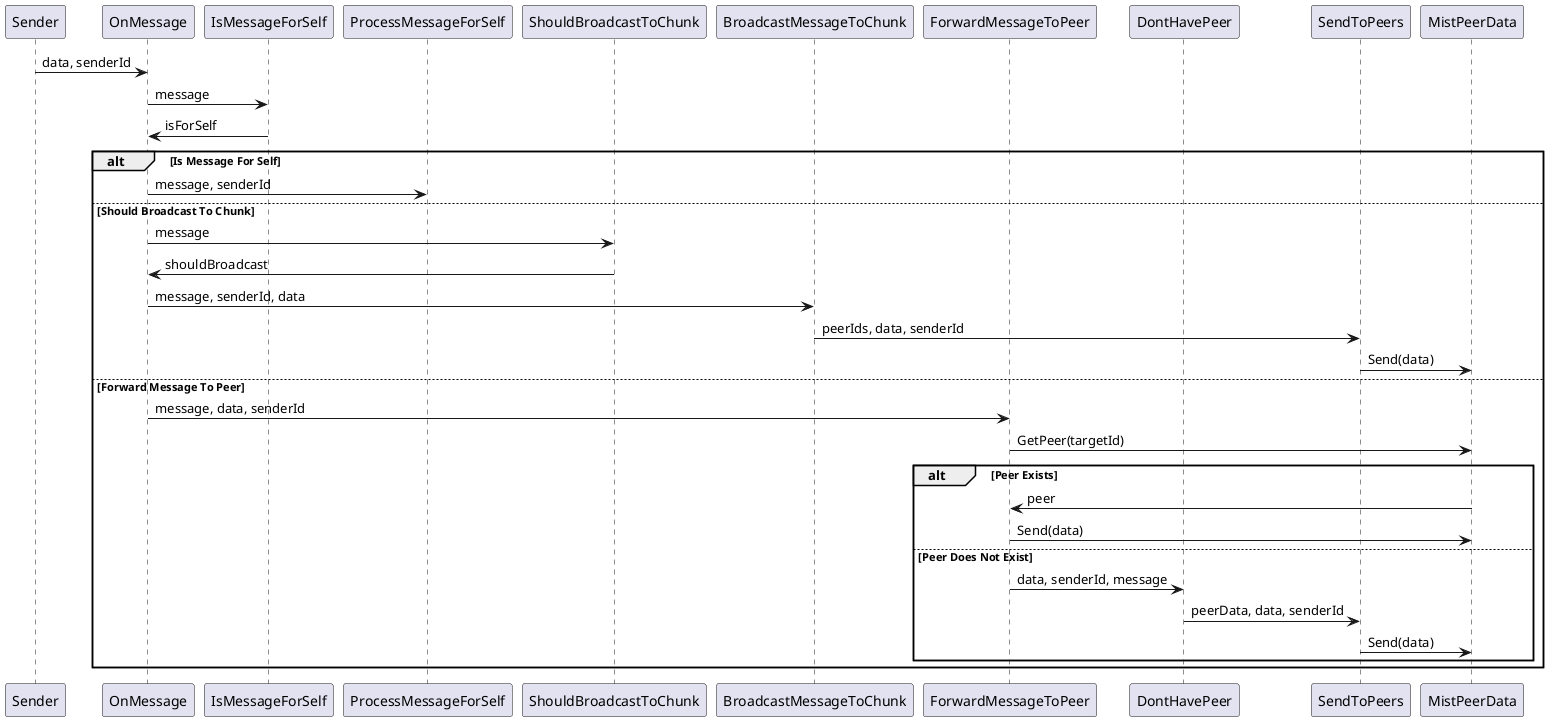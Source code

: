 @startuml
participant "Sender" as sender
participant "OnMessage" as onMessage
participant "IsMessageForSelf" as isSelf
participant "ProcessMessageForSelf" as processSelf
participant "ShouldBroadcastToChunk" as shouldBroadcast
participant "BroadcastMessageToChunk" as broadcast
participant "ForwardMessageToPeer" as forward
participant "DontHavePeer" as noPeer
participant "SendToPeers" as sendPeers
participant "MistPeerData" as peerData

sender -> onMessage: data, senderId
onMessage -> isSelf: message
isSelf -> onMessage: isForSelf

alt Is Message For Self
    onMessage -> processSelf: message, senderId
else Should Broadcast To Chunk
    onMessage -> shouldBroadcast: message
    shouldBroadcast -> onMessage: shouldBroadcast
    onMessage -> broadcast: message, senderId, data
    broadcast -> sendPeers: peerIds, data, senderId
    sendPeers -> peerData: Send(data)
else Forward Message To Peer
    onMessage -> forward: message, data, senderId
    forward -> peerData: GetPeer(targetId)
    alt Peer Exists
        peerData -> forward: peer
        forward -> peerData: Send(data)
    else Peer Does Not Exist
        forward -> noPeer: data, senderId, message
        noPeer -> sendPeers: peerData, data, senderId
        sendPeers -> peerData: Send(data)
    end
end

@enduml
